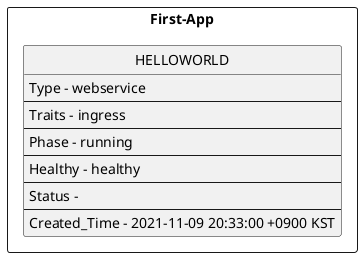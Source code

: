 @startuml visualized_application

package First-App <<Rectangle>> {

	class HELLOWORLD {
		Type - webservice
		--
		Traits - ingress
		--
		Phase - running
		--
		Healthy - healthy
		--
		Status - 
		--
		Created_Time - 2021-11-09 20:33:00 +0900 KST
	}

}

hide methods
hide circle

@enduml
